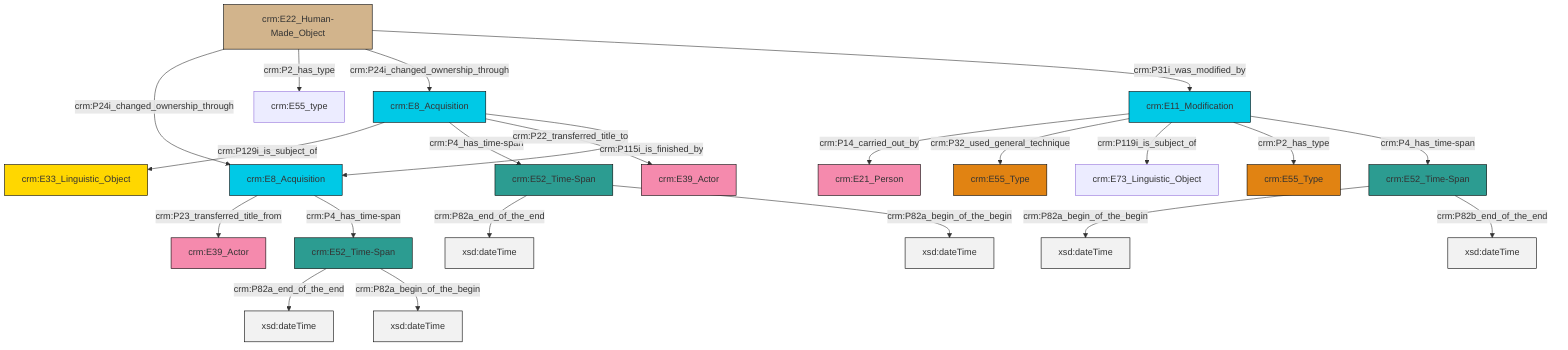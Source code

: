 graph TD
classDef Literal fill:#f2f2f2,stroke:#000000;
classDef CRM_Entity fill:#FFFFFF,stroke:#000000;
classDef Temporal_Entity fill:#00C9E6, stroke:#000000;
classDef Type fill:#E18312, stroke:#000000;
classDef Time-Span fill:#2C9C91, stroke:#000000;
classDef Appellation fill:#FFEB7F, stroke:#000000;
classDef Place fill:#008836, stroke:#000000;
classDef Persistent_Item fill:#B266B2, stroke:#000000;
classDef Conceptual_Object fill:#FFD700, stroke:#000000;
classDef Physical_Thing fill:#D2B48C, stroke:#000000;
classDef Actor fill:#f58aad, stroke:#000000;
classDef PC_Classes fill:#4ce600, stroke:#000000;
classDef Multi fill:#cccccc,stroke:#000000;

0["crm:E52_Time-Span"]:::Time-Span -->|crm:P82a_end_of_the_end| 1[xsd:dateTime]:::Literal
2["crm:E11_Modification"]:::Temporal_Entity -->|crm:P14_carried_out_by| 3["crm:E21_Person"]:::Actor
5["crm:E22_Human-Made_Object"]:::Physical_Thing -->|crm:P24i_changed_ownership_through| 6["crm:E8_Acquisition"]:::Temporal_Entity
7["crm:E52_Time-Span"]:::Time-Span -->|crm:P82a_begin_of_the_begin| 8[xsd:dateTime]:::Literal
6["crm:E8_Acquisition"]:::Temporal_Entity -->|crm:P23_transferred_title_from| 10["crm:E39_Actor"]:::Actor
11["crm:E8_Acquisition"]:::Temporal_Entity -->|crm:P129i_is_subject_of| 14["crm:E33_Linguistic_Object"]:::Conceptual_Object
5["crm:E22_Human-Made_Object"]:::Physical_Thing -->|crm:P2_has_type| 15["crm:E55_type"]:::Default
11["crm:E8_Acquisition"]:::Temporal_Entity -->|crm:P4_has_time-span| 16["crm:E52_Time-Span"]:::Time-Span
5["crm:E22_Human-Made_Object"]:::Physical_Thing -->|crm:P24i_changed_ownership_through| 11["crm:E8_Acquisition"]:::Temporal_Entity
11["crm:E8_Acquisition"]:::Temporal_Entity -->|crm:P22_transferred_title_to| 19["crm:E39_Actor"]:::Actor
7["crm:E52_Time-Span"]:::Time-Span -->|crm:P82b_end_of_the_end| 22[xsd:dateTime]:::Literal
2["crm:E11_Modification"]:::Temporal_Entity -->|crm:P32_used_general_technique| 23["crm:E55_Type"]:::Type
11["crm:E8_Acquisition"]:::Temporal_Entity -->|crm:P115i_is_finished_by| 6["crm:E8_Acquisition"]:::Temporal_Entity
16["crm:E52_Time-Span"]:::Time-Span -->|crm:P82a_end_of_the_end| 25[xsd:dateTime]:::Literal
5["crm:E22_Human-Made_Object"]:::Physical_Thing -->|crm:P31i_was_modified_by| 2["crm:E11_Modification"]:::Temporal_Entity
16["crm:E52_Time-Span"]:::Time-Span -->|crm:P82a_begin_of_the_begin| 27[xsd:dateTime]:::Literal
0["crm:E52_Time-Span"]:::Time-Span -->|crm:P82a_begin_of_the_begin| 34[xsd:dateTime]:::Literal
2["crm:E11_Modification"]:::Temporal_Entity -->|crm:P119i_is_subject_of| 17["crm:E73_Linguistic_Object"]:::Default
2["crm:E11_Modification"]:::Temporal_Entity -->|crm:P2_has_type| 20["crm:E55_Type"]:::Type
6["crm:E8_Acquisition"]:::Temporal_Entity -->|crm:P4_has_time-span| 0["crm:E52_Time-Span"]:::Time-Span
2["crm:E11_Modification"]:::Temporal_Entity -->|crm:P4_has_time-span| 7["crm:E52_Time-Span"]:::Time-Span